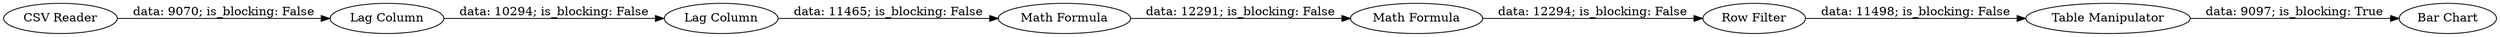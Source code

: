 digraph {
	"2779578971364954343_8" [label="Table Manipulator"]
	"2779578971364954343_4" [label="Math Formula"]
	"2779578971364954343_1" [label="CSV Reader"]
	"2779578971364954343_10" [label="Bar Chart"]
	"2779578971364954343_2" [label="Lag Column"]
	"2779578971364954343_6" [label="Row Filter"]
	"2779578971364954343_5" [label="Math Formula"]
	"2779578971364954343_3" [label="Lag Column"]
	"2779578971364954343_4" -> "2779578971364954343_5" [label="data: 12291; is_blocking: False"]
	"2779578971364954343_5" -> "2779578971364954343_6" [label="data: 12294; is_blocking: False"]
	"2779578971364954343_3" -> "2779578971364954343_4" [label="data: 11465; is_blocking: False"]
	"2779578971364954343_1" -> "2779578971364954343_2" [label="data: 9070; is_blocking: False"]
	"2779578971364954343_2" -> "2779578971364954343_3" [label="data: 10294; is_blocking: False"]
	"2779578971364954343_8" -> "2779578971364954343_10" [label="data: 9097; is_blocking: True"]
	"2779578971364954343_6" -> "2779578971364954343_8" [label="data: 11498; is_blocking: False"]
	rankdir=LR
}
